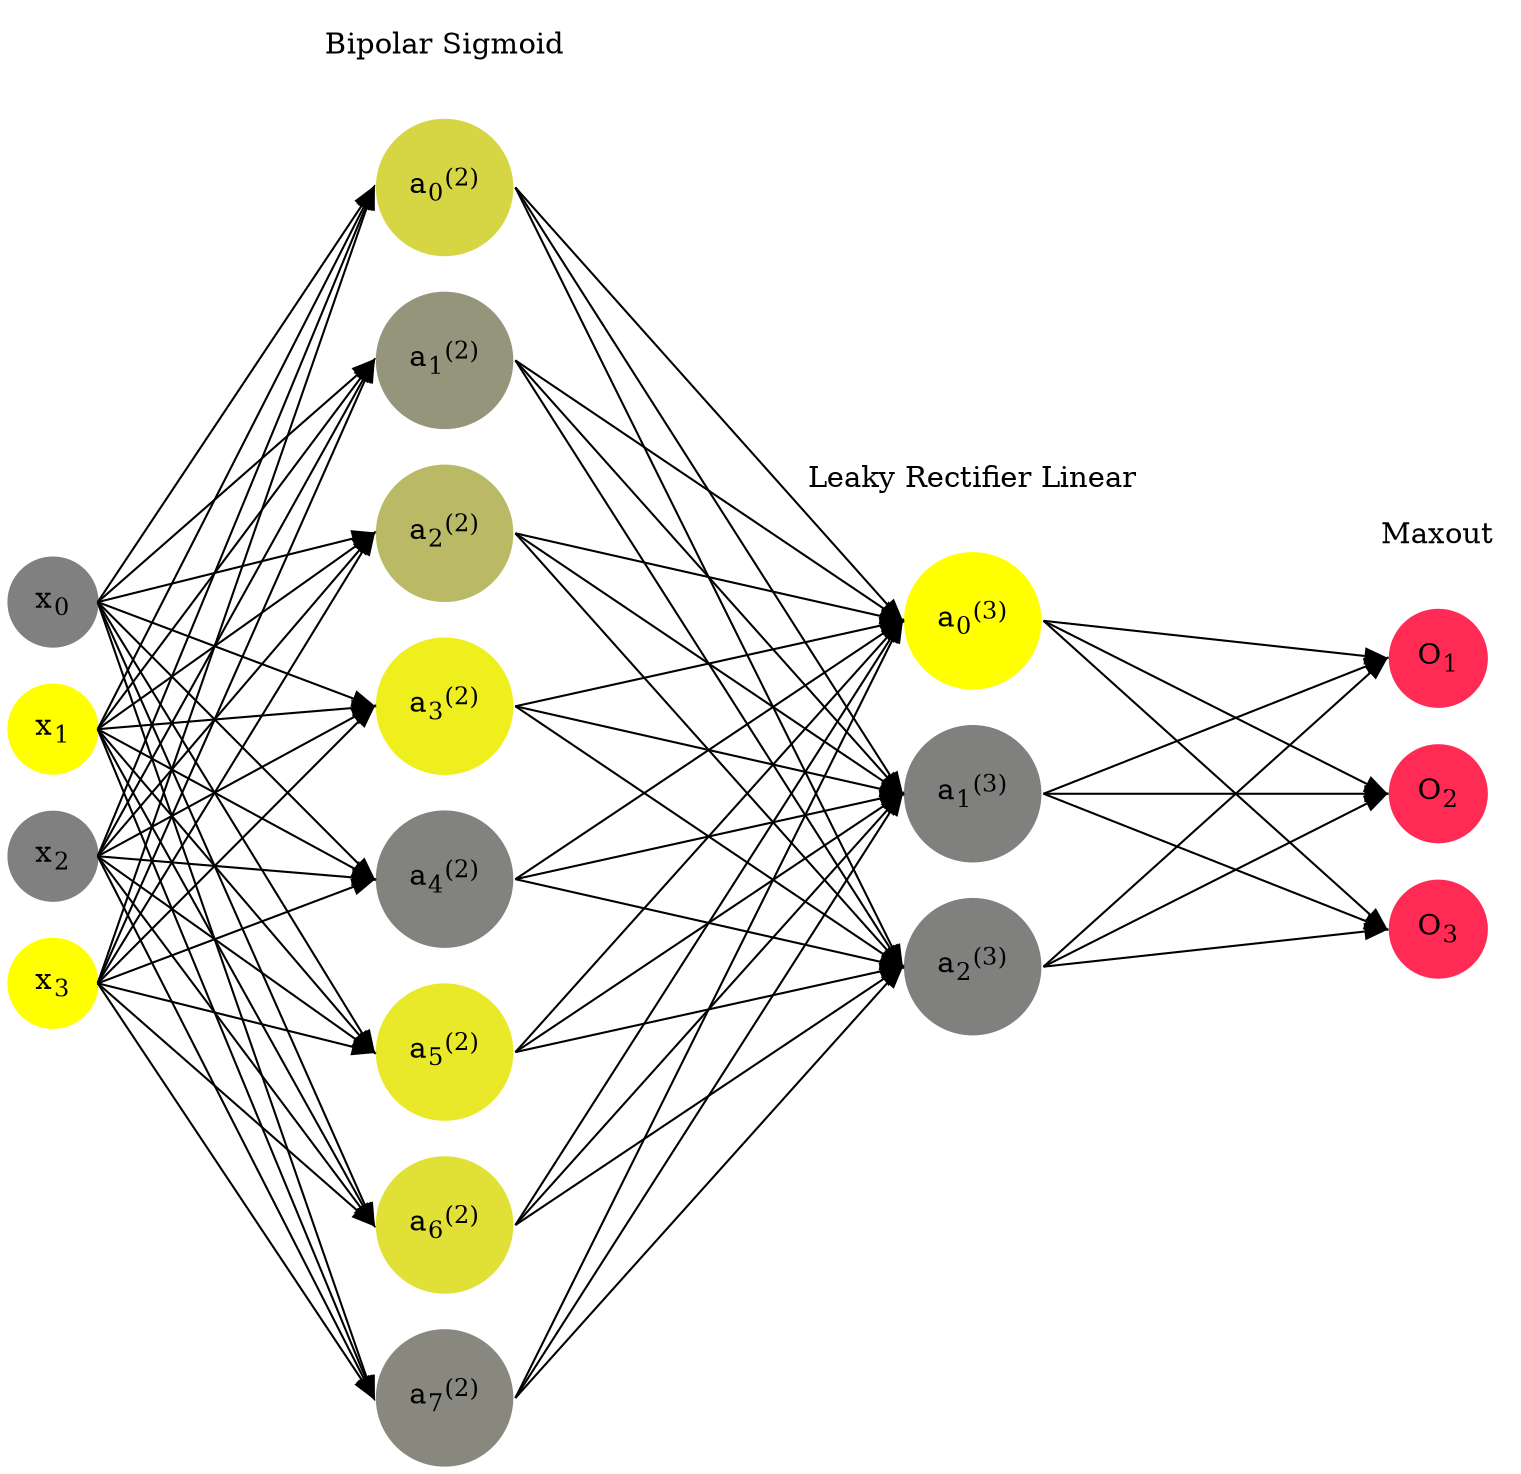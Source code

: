 digraph G {
	rankdir = LR;
	splines=false;
	edge[style=invis];
	ranksep= 1.4;
	{
	node [shape=circle, color="0.1667, 0.0, 0.5", style=filled, fillcolor="0.1667, 0.0, 0.5"];
	x0 [label=<x<sub>0</sub>>];
	}
	{
	node [shape=circle, color="0.1667, 1.0, 1.0", style=filled, fillcolor="0.1667, 1.0, 1.0"];
	x1 [label=<x<sub>1</sub>>];
	}
	{
	node [shape=circle, color="0.1667, 0.0, 0.5", style=filled, fillcolor="0.1667, 0.0, 0.5"];
	x2 [label=<x<sub>2</sub>>];
	}
	{
	node [shape=circle, color="0.1667, 1.0, 1.0", style=filled, fillcolor="0.1667, 1.0, 1.0"];
	x3 [label=<x<sub>3</sub>>];
	}
	{
	node [shape=circle, color="0.1667, 0.674806, 0.837403", style=filled, fillcolor="0.1667, 0.674806, 0.837403"];
	a02 [label=<a<sub>0</sub><sup>(2)</sup>>];
	}
	{
	node [shape=circle, color="0.1667, 0.167384, 0.583692", style=filled, fillcolor="0.1667, 0.167384, 0.583692"];
	a12 [label=<a<sub>1</sub><sup>(2)</sup>>];
	}
	{
	node [shape=circle, color="0.1667, 0.447041, 0.723520", style=filled, fillcolor="0.1667, 0.447041, 0.723520"];
	a22 [label=<a<sub>2</sub><sup>(2)</sup>>];
	}
	{
	node [shape=circle, color="0.1667, 0.873237, 0.936618", style=filled, fillcolor="0.1667, 0.873237, 0.936618"];
	a32 [label=<a<sub>3</sub><sup>(2)</sup>>];
	}
	{
	node [shape=circle, color="0.1667, 0.016479, 0.508239", style=filled, fillcolor="0.1667, 0.016479, 0.508239"];
	a42 [label=<a<sub>4</sub><sup>(2)</sup>>];
	}
	{
	node [shape=circle, color="0.1667, 0.821169, 0.910584", style=filled, fillcolor="0.1667, 0.821169, 0.910584"];
	a52 [label=<a<sub>5</sub><sup>(2)</sup>>];
	}
	{
	node [shape=circle, color="0.1667, 0.752164, 0.876082", style=filled, fillcolor="0.1667, 0.752164, 0.876082"];
	a62 [label=<a<sub>6</sub><sup>(2)</sup>>];
	}
	{
	node [shape=circle, color="0.1667, 0.070168, 0.535084", style=filled, fillcolor="0.1667, 0.070168, 0.535084"];
	a72 [label=<a<sub>7</sub><sup>(2)</sup>>];
	}
	{
	node [shape=circle, color="0.1667, 2.975959, 1.987980", style=filled, fillcolor="0.1667, 2.975959, 1.987980"];
	a03 [label=<a<sub>0</sub><sup>(3)</sup>>];
	}
	{
	node [shape=circle, color="0.1667, 0.000595, 0.500297", style=filled, fillcolor="0.1667, 0.000595, 0.500297"];
	a13 [label=<a<sub>1</sub><sup>(3)</sup>>];
	}
	{
	node [shape=circle, color="0.1667, 0.000416, 0.500208", style=filled, fillcolor="0.1667, 0.000416, 0.500208"];
	a23 [label=<a<sub>2</sub><sup>(3)</sup>>];
	}
	{
	node [shape=circle, color="0.9667, 0.83, 1.0", style=filled, fillcolor="0.9667, 0.83, 1.0"];
	O1 [label=<O<sub>1</sub>>];
	}
	{
	node [shape=circle, color="0.9667, 0.83, 1.0", style=filled, fillcolor="0.9667, 0.83, 1.0"];
	O2 [label=<O<sub>2</sub>>];
	}
	{
	node [shape=circle, color="0.9667, 0.83, 1.0", style=filled, fillcolor="0.9667, 0.83, 1.0"];
	O3 [label=<O<sub>3</sub>>];
	}
	{
	rank=same;
	x0->x1->x2->x3;
	}
	{
	rank=same;
	a02->a12->a22->a32->a42->a52->a62->a72;
	}
	{
	rank=same;
	a03->a13->a23;
	}
	{
	rank=same;
	O1->O2->O3;
	}
	l1 [shape=plaintext,label="Bipolar Sigmoid"];
	l1->a02;
	{rank=same; l1;a02};
	l2 [shape=plaintext,label="Leaky Rectifier Linear"];
	l2->a03;
	{rank=same; l2;a03};
	l3 [shape=plaintext,label="Maxout"];
	l3->O1;
	{rank=same; l3;O1};
edge[style=solid, tailport=e, headport=w];
	{x0;x1;x2;x3} -> {a02;a12;a22;a32;a42;a52;a62;a72};
	{a02;a12;a22;a32;a42;a52;a62;a72} -> {a03;a13;a23};
	{a03;a13;a23} -> {O1,O2,O3};
}